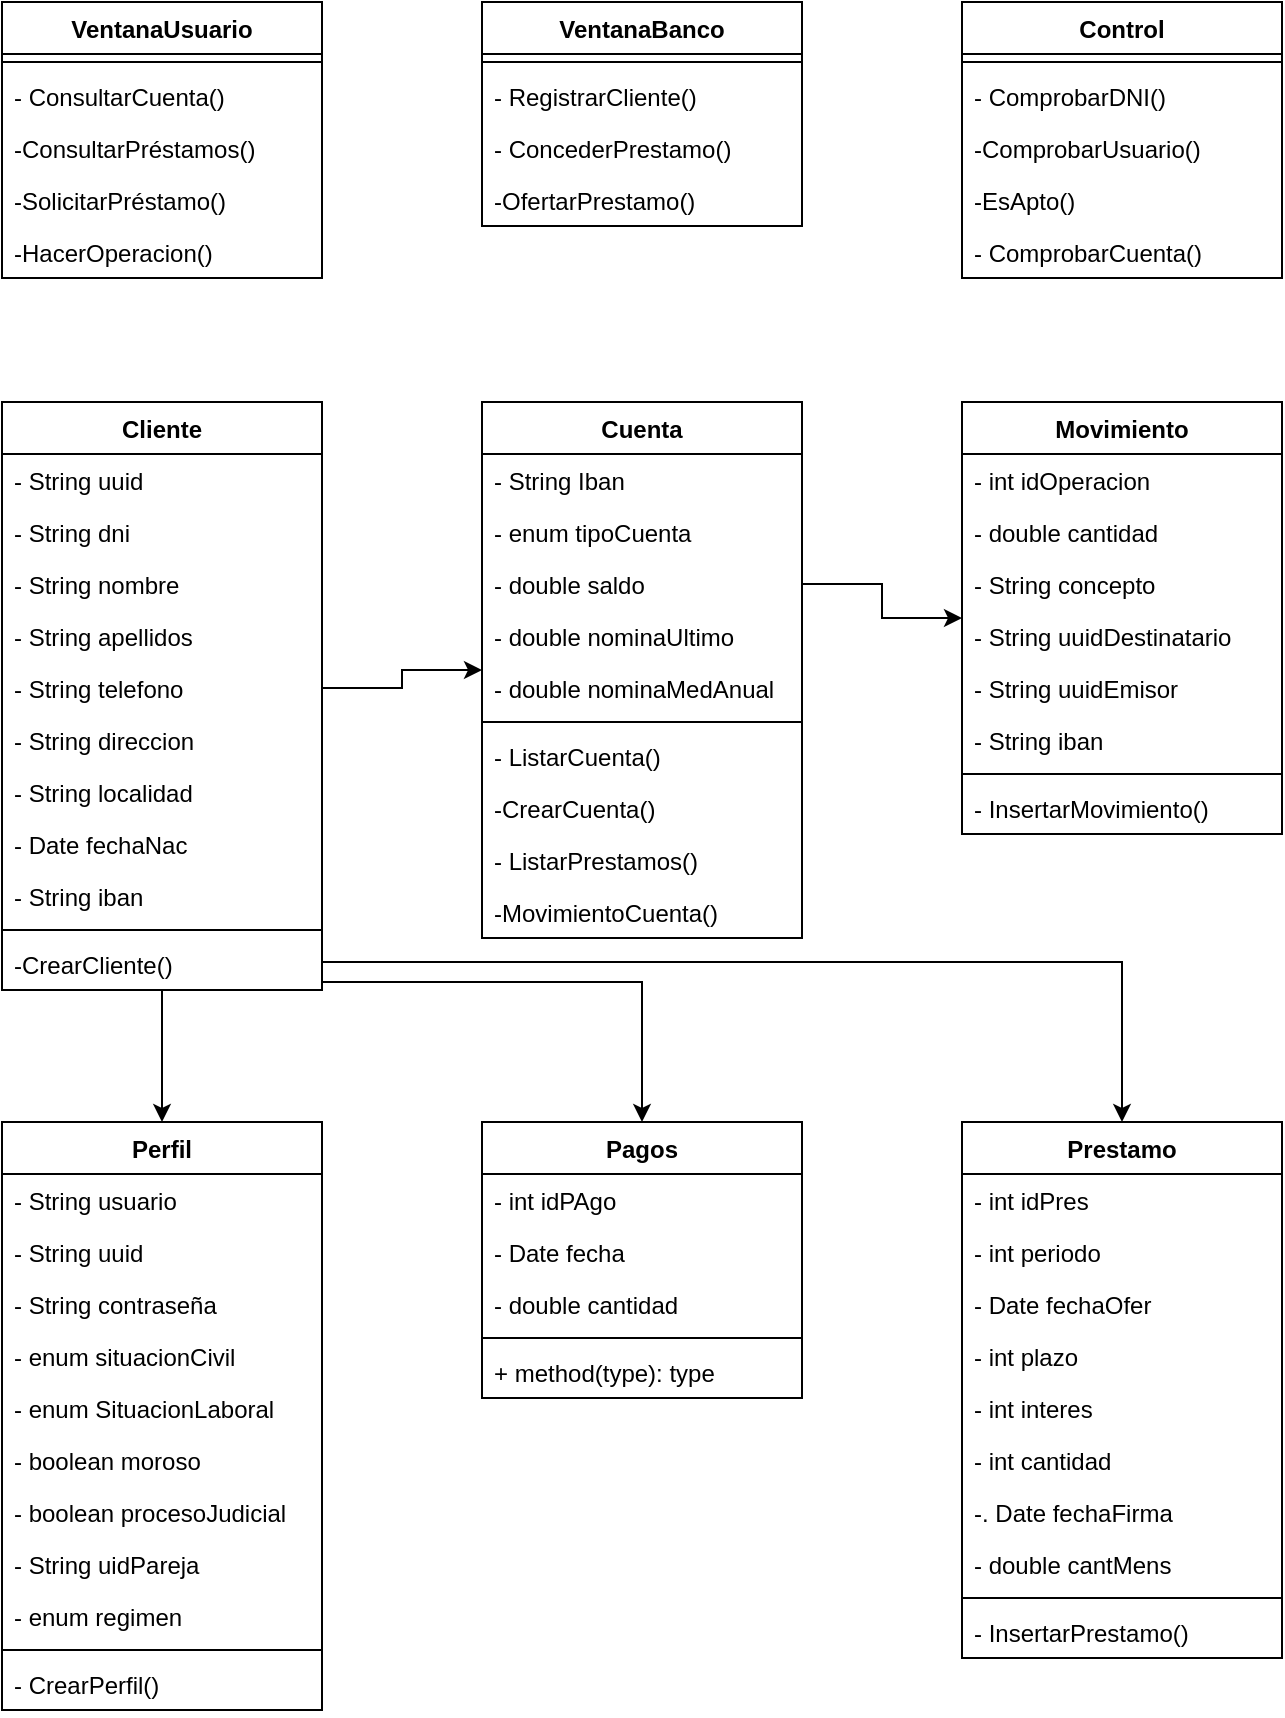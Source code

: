 <mxfile version="19.0.2" type="device"><diagram id="g6jgEH54Piz-f8eQTLdf" name="Página-1"><mxGraphModel dx="926" dy="865" grid="1" gridSize="10" guides="1" tooltips="1" connect="1" arrows="1" fold="1" page="1" pageScale="1" pageWidth="827" pageHeight="1169" math="0" shadow="0"><root><mxCell id="0"/><mxCell id="1" parent="0"/><mxCell id="GxhxwCAYesetiN9Tgt_O-1" value="VentanaUsuario" style="swimlane;fontStyle=1;align=center;verticalAlign=top;childLayout=stackLayout;horizontal=1;startSize=26;horizontalStack=0;resizeParent=1;resizeParentMax=0;resizeLast=0;collapsible=1;marginBottom=0;" parent="1" vertex="1"><mxGeometry x="40" y="40" width="160" height="138" as="geometry"/></mxCell><mxCell id="GxhxwCAYesetiN9Tgt_O-3" value="" style="line;strokeWidth=1;fillColor=none;align=left;verticalAlign=middle;spacingTop=-1;spacingLeft=3;spacingRight=3;rotatable=0;labelPosition=right;points=[];portConstraint=eastwest;" parent="GxhxwCAYesetiN9Tgt_O-1" vertex="1"><mxGeometry y="26" width="160" height="8" as="geometry"/></mxCell><mxCell id="GxhxwCAYesetiN9Tgt_O-4" value="- ConsultarCuenta()" style="text;strokeColor=none;fillColor=none;align=left;verticalAlign=top;spacingLeft=4;spacingRight=4;overflow=hidden;rotatable=0;points=[[0,0.5],[1,0.5]];portConstraint=eastwest;" parent="GxhxwCAYesetiN9Tgt_O-1" vertex="1"><mxGeometry y="34" width="160" height="26" as="geometry"/></mxCell><mxCell id="GxhxwCAYesetiN9Tgt_O-5" value="-ConsultarPréstamos()" style="text;strokeColor=none;fillColor=none;align=left;verticalAlign=top;spacingLeft=4;spacingRight=4;overflow=hidden;rotatable=0;points=[[0,0.5],[1,0.5]];portConstraint=eastwest;" parent="GxhxwCAYesetiN9Tgt_O-1" vertex="1"><mxGeometry y="60" width="160" height="26" as="geometry"/></mxCell><mxCell id="GxhxwCAYesetiN9Tgt_O-6" value="-SolicitarPréstamo()" style="text;strokeColor=none;fillColor=none;align=left;verticalAlign=top;spacingLeft=4;spacingRight=4;overflow=hidden;rotatable=0;points=[[0,0.5],[1,0.5]];portConstraint=eastwest;" parent="GxhxwCAYesetiN9Tgt_O-1" vertex="1"><mxGeometry y="86" width="160" height="26" as="geometry"/></mxCell><mxCell id="GxhxwCAYesetiN9Tgt_O-7" value="-HacerOperacion()" style="text;strokeColor=none;fillColor=none;align=left;verticalAlign=top;spacingLeft=4;spacingRight=4;overflow=hidden;rotatable=0;points=[[0,0.5],[1,0.5]];portConstraint=eastwest;" parent="GxhxwCAYesetiN9Tgt_O-1" vertex="1"><mxGeometry y="112" width="160" height="26" as="geometry"/></mxCell><mxCell id="GxhxwCAYesetiN9Tgt_O-8" value="Control" style="swimlane;fontStyle=1;align=center;verticalAlign=top;childLayout=stackLayout;horizontal=1;startSize=26;horizontalStack=0;resizeParent=1;resizeParentMax=0;resizeLast=0;collapsible=1;marginBottom=0;" parent="1" vertex="1"><mxGeometry x="520" y="40" width="160" height="138" as="geometry"/></mxCell><mxCell id="GxhxwCAYesetiN9Tgt_O-10" value="" style="line;strokeWidth=1;fillColor=none;align=left;verticalAlign=middle;spacingTop=-1;spacingLeft=3;spacingRight=3;rotatable=0;labelPosition=right;points=[];portConstraint=eastwest;" parent="GxhxwCAYesetiN9Tgt_O-8" vertex="1"><mxGeometry y="26" width="160" height="8" as="geometry"/></mxCell><mxCell id="GxhxwCAYesetiN9Tgt_O-11" value="- ComprobarDNI()" style="text;strokeColor=none;fillColor=none;align=left;verticalAlign=top;spacingLeft=4;spacingRight=4;overflow=hidden;rotatable=0;points=[[0,0.5],[1,0.5]];portConstraint=eastwest;" parent="GxhxwCAYesetiN9Tgt_O-8" vertex="1"><mxGeometry y="34" width="160" height="26" as="geometry"/></mxCell><mxCell id="uJLY1gZ6mBaAz9pZgg9Q-10" value="-ComprobarUsuario()" style="text;strokeColor=none;fillColor=none;align=left;verticalAlign=top;spacingLeft=4;spacingRight=4;overflow=hidden;rotatable=0;points=[[0,0.5],[1,0.5]];portConstraint=eastwest;" vertex="1" parent="GxhxwCAYesetiN9Tgt_O-8"><mxGeometry y="60" width="160" height="26" as="geometry"/></mxCell><mxCell id="uJLY1gZ6mBaAz9pZgg9Q-9" value="-EsApto()" style="text;strokeColor=none;fillColor=none;align=left;verticalAlign=top;spacingLeft=4;spacingRight=4;overflow=hidden;rotatable=0;points=[[0,0.5],[1,0.5]];portConstraint=eastwest;" vertex="1" parent="GxhxwCAYesetiN9Tgt_O-8"><mxGeometry y="86" width="160" height="26" as="geometry"/></mxCell><mxCell id="uJLY1gZ6mBaAz9pZgg9Q-8" value="- ComprobarCuenta()" style="text;strokeColor=none;fillColor=none;align=left;verticalAlign=top;spacingLeft=4;spacingRight=4;overflow=hidden;rotatable=0;points=[[0,0.5],[1,0.5]];portConstraint=eastwest;" vertex="1" parent="GxhxwCAYesetiN9Tgt_O-8"><mxGeometry y="112" width="160" height="26" as="geometry"/></mxCell><mxCell id="uJLY1gZ6mBaAz9pZgg9Q-1" value="VentanaBanco" style="swimlane;fontStyle=1;align=center;verticalAlign=top;childLayout=stackLayout;horizontal=1;startSize=26;horizontalStack=0;resizeParent=1;resizeParentMax=0;resizeLast=0;collapsible=1;marginBottom=0;" vertex="1" parent="1"><mxGeometry x="280" y="40" width="160" height="112" as="geometry"/></mxCell><mxCell id="uJLY1gZ6mBaAz9pZgg9Q-3" value="" style="line;strokeWidth=1;fillColor=none;align=left;verticalAlign=middle;spacingTop=-1;spacingLeft=3;spacingRight=3;rotatable=0;labelPosition=right;points=[];portConstraint=eastwest;" vertex="1" parent="uJLY1gZ6mBaAz9pZgg9Q-1"><mxGeometry y="26" width="160" height="8" as="geometry"/></mxCell><mxCell id="uJLY1gZ6mBaAz9pZgg9Q-4" value="- RegistrarCliente()" style="text;strokeColor=none;fillColor=none;align=left;verticalAlign=top;spacingLeft=4;spacingRight=4;overflow=hidden;rotatable=0;points=[[0,0.5],[1,0.5]];portConstraint=eastwest;" vertex="1" parent="uJLY1gZ6mBaAz9pZgg9Q-1"><mxGeometry y="34" width="160" height="26" as="geometry"/></mxCell><mxCell id="uJLY1gZ6mBaAz9pZgg9Q-7" value="- ConcederPrestamo()" style="text;strokeColor=none;fillColor=none;align=left;verticalAlign=top;spacingLeft=4;spacingRight=4;overflow=hidden;rotatable=0;points=[[0,0.5],[1,0.5]];portConstraint=eastwest;" vertex="1" parent="uJLY1gZ6mBaAz9pZgg9Q-1"><mxGeometry y="60" width="160" height="26" as="geometry"/></mxCell><mxCell id="uJLY1gZ6mBaAz9pZgg9Q-6" value="-OfertarPrestamo()" style="text;strokeColor=none;fillColor=none;align=left;verticalAlign=top;spacingLeft=4;spacingRight=4;overflow=hidden;rotatable=0;points=[[0,0.5],[1,0.5]];portConstraint=eastwest;" vertex="1" parent="uJLY1gZ6mBaAz9pZgg9Q-1"><mxGeometry y="86" width="160" height="26" as="geometry"/></mxCell><mxCell id="uJLY1gZ6mBaAz9pZgg9Q-15" value="Cuenta" style="swimlane;fontStyle=1;align=center;verticalAlign=top;childLayout=stackLayout;horizontal=1;startSize=26;horizontalStack=0;resizeParent=1;resizeParentMax=0;resizeLast=0;collapsible=1;marginBottom=0;" vertex="1" parent="1"><mxGeometry x="280" y="240" width="160" height="268" as="geometry"/></mxCell><mxCell id="uJLY1gZ6mBaAz9pZgg9Q-16" value="- String Iban" style="text;strokeColor=none;fillColor=none;align=left;verticalAlign=top;spacingLeft=4;spacingRight=4;overflow=hidden;rotatable=0;points=[[0,0.5],[1,0.5]];portConstraint=eastwest;" vertex="1" parent="uJLY1gZ6mBaAz9pZgg9Q-15"><mxGeometry y="26" width="160" height="26" as="geometry"/></mxCell><mxCell id="uJLY1gZ6mBaAz9pZgg9Q-39" value="- enum tipoCuenta" style="text;strokeColor=none;fillColor=none;align=left;verticalAlign=top;spacingLeft=4;spacingRight=4;overflow=hidden;rotatable=0;points=[[0,0.5],[1,0.5]];portConstraint=eastwest;" vertex="1" parent="uJLY1gZ6mBaAz9pZgg9Q-15"><mxGeometry y="52" width="160" height="26" as="geometry"/></mxCell><mxCell id="uJLY1gZ6mBaAz9pZgg9Q-38" value="- double saldo" style="text;strokeColor=none;fillColor=none;align=left;verticalAlign=top;spacingLeft=4;spacingRight=4;overflow=hidden;rotatable=0;points=[[0,0.5],[1,0.5]];portConstraint=eastwest;" vertex="1" parent="uJLY1gZ6mBaAz9pZgg9Q-15"><mxGeometry y="78" width="160" height="26" as="geometry"/></mxCell><mxCell id="uJLY1gZ6mBaAz9pZgg9Q-37" value="- double nominaUltimo" style="text;strokeColor=none;fillColor=none;align=left;verticalAlign=top;spacingLeft=4;spacingRight=4;overflow=hidden;rotatable=0;points=[[0,0.5],[1,0.5]];portConstraint=eastwest;" vertex="1" parent="uJLY1gZ6mBaAz9pZgg9Q-15"><mxGeometry y="104" width="160" height="26" as="geometry"/></mxCell><mxCell id="uJLY1gZ6mBaAz9pZgg9Q-36" value="- double nominaMedAnual" style="text;strokeColor=none;fillColor=none;align=left;verticalAlign=top;spacingLeft=4;spacingRight=4;overflow=hidden;rotatable=0;points=[[0,0.5],[1,0.5]];portConstraint=eastwest;" vertex="1" parent="uJLY1gZ6mBaAz9pZgg9Q-15"><mxGeometry y="130" width="160" height="26" as="geometry"/></mxCell><mxCell id="uJLY1gZ6mBaAz9pZgg9Q-17" value="" style="line;strokeWidth=1;fillColor=none;align=left;verticalAlign=middle;spacingTop=-1;spacingLeft=3;spacingRight=3;rotatable=0;labelPosition=right;points=[];portConstraint=eastwest;" vertex="1" parent="uJLY1gZ6mBaAz9pZgg9Q-15"><mxGeometry y="156" width="160" height="8" as="geometry"/></mxCell><mxCell id="uJLY1gZ6mBaAz9pZgg9Q-18" value="- ListarCuenta()" style="text;strokeColor=none;fillColor=none;align=left;verticalAlign=top;spacingLeft=4;spacingRight=4;overflow=hidden;rotatable=0;points=[[0,0.5],[1,0.5]];portConstraint=eastwest;" vertex="1" parent="uJLY1gZ6mBaAz9pZgg9Q-15"><mxGeometry y="164" width="160" height="26" as="geometry"/></mxCell><mxCell id="uJLY1gZ6mBaAz9pZgg9Q-25" value="-CrearCuenta()" style="text;strokeColor=none;fillColor=none;align=left;verticalAlign=top;spacingLeft=4;spacingRight=4;overflow=hidden;rotatable=0;points=[[0,0.5],[1,0.5]];portConstraint=eastwest;" vertex="1" parent="uJLY1gZ6mBaAz9pZgg9Q-15"><mxGeometry y="190" width="160" height="26" as="geometry"/></mxCell><mxCell id="uJLY1gZ6mBaAz9pZgg9Q-24" value="- ListarPrestamos()" style="text;strokeColor=none;fillColor=none;align=left;verticalAlign=top;spacingLeft=4;spacingRight=4;overflow=hidden;rotatable=0;points=[[0,0.5],[1,0.5]];portConstraint=eastwest;" vertex="1" parent="uJLY1gZ6mBaAz9pZgg9Q-15"><mxGeometry y="216" width="160" height="26" as="geometry"/></mxCell><mxCell id="uJLY1gZ6mBaAz9pZgg9Q-26" value="-MovimientoCuenta()" style="text;strokeColor=none;fillColor=none;align=left;verticalAlign=top;spacingLeft=4;spacingRight=4;overflow=hidden;rotatable=0;points=[[0,0.5],[1,0.5]];portConstraint=eastwest;" vertex="1" parent="uJLY1gZ6mBaAz9pZgg9Q-15"><mxGeometry y="242" width="160" height="26" as="geometry"/></mxCell><mxCell id="uJLY1gZ6mBaAz9pZgg9Q-75" style="edgeStyle=orthogonalEdgeStyle;rounded=0;orthogonalLoop=1;jettySize=auto;html=1;" edge="1" parent="1" source="uJLY1gZ6mBaAz9pZgg9Q-19" target="uJLY1gZ6mBaAz9pZgg9Q-61"><mxGeometry relative="1" as="geometry"/></mxCell><mxCell id="uJLY1gZ6mBaAz9pZgg9Q-82" style="edgeStyle=orthogonalEdgeStyle;rounded=0;orthogonalLoop=1;jettySize=auto;html=1;entryX=0.5;entryY=0;entryDx=0;entryDy=0;" edge="1" parent="1" source="uJLY1gZ6mBaAz9pZgg9Q-19" target="uJLY1gZ6mBaAz9pZgg9Q-76"><mxGeometry relative="1" as="geometry"><Array as="points"><mxPoint x="360" y="530"/></Array></mxGeometry></mxCell><mxCell id="uJLY1gZ6mBaAz9pZgg9Q-83" style="edgeStyle=orthogonalEdgeStyle;rounded=0;orthogonalLoop=1;jettySize=auto;html=1;" edge="1" parent="1" source="uJLY1gZ6mBaAz9pZgg9Q-19" target="uJLY1gZ6mBaAz9pZgg9Q-31"><mxGeometry relative="1" as="geometry"><Array as="points"><mxPoint x="600" y="520"/></Array></mxGeometry></mxCell><mxCell id="uJLY1gZ6mBaAz9pZgg9Q-19" value="Cliente" style="swimlane;fontStyle=1;align=center;verticalAlign=top;childLayout=stackLayout;horizontal=1;startSize=26;horizontalStack=0;resizeParent=1;resizeParentMax=0;resizeLast=0;collapsible=1;marginBottom=0;" vertex="1" parent="1"><mxGeometry x="40" y="240" width="160" height="294" as="geometry"/></mxCell><mxCell id="uJLY1gZ6mBaAz9pZgg9Q-20" value="- String uuid" style="text;strokeColor=none;fillColor=none;align=left;verticalAlign=top;spacingLeft=4;spacingRight=4;overflow=hidden;rotatable=0;points=[[0,0.5],[1,0.5]];portConstraint=eastwest;" vertex="1" parent="uJLY1gZ6mBaAz9pZgg9Q-19"><mxGeometry y="26" width="160" height="26" as="geometry"/></mxCell><mxCell id="uJLY1gZ6mBaAz9pZgg9Q-43" value="- String dni" style="text;strokeColor=none;fillColor=none;align=left;verticalAlign=top;spacingLeft=4;spacingRight=4;overflow=hidden;rotatable=0;points=[[0,0.5],[1,0.5]];portConstraint=eastwest;" vertex="1" parent="uJLY1gZ6mBaAz9pZgg9Q-19"><mxGeometry y="52" width="160" height="26" as="geometry"/></mxCell><mxCell id="uJLY1gZ6mBaAz9pZgg9Q-42" value="- String nombre" style="text;strokeColor=none;fillColor=none;align=left;verticalAlign=top;spacingLeft=4;spacingRight=4;overflow=hidden;rotatable=0;points=[[0,0.5],[1,0.5]];portConstraint=eastwest;" vertex="1" parent="uJLY1gZ6mBaAz9pZgg9Q-19"><mxGeometry y="78" width="160" height="26" as="geometry"/></mxCell><mxCell id="uJLY1gZ6mBaAz9pZgg9Q-41" value="- String apellidos" style="text;strokeColor=none;fillColor=none;align=left;verticalAlign=top;spacingLeft=4;spacingRight=4;overflow=hidden;rotatable=0;points=[[0,0.5],[1,0.5]];portConstraint=eastwest;" vertex="1" parent="uJLY1gZ6mBaAz9pZgg9Q-19"><mxGeometry y="104" width="160" height="26" as="geometry"/></mxCell><mxCell id="uJLY1gZ6mBaAz9pZgg9Q-40" value="- String telefono" style="text;strokeColor=none;fillColor=none;align=left;verticalAlign=top;spacingLeft=4;spacingRight=4;overflow=hidden;rotatable=0;points=[[0,0.5],[1,0.5]];portConstraint=eastwest;" vertex="1" parent="uJLY1gZ6mBaAz9pZgg9Q-19"><mxGeometry y="130" width="160" height="26" as="geometry"/></mxCell><mxCell id="uJLY1gZ6mBaAz9pZgg9Q-47" value="- String direccion" style="text;strokeColor=none;fillColor=none;align=left;verticalAlign=top;spacingLeft=4;spacingRight=4;overflow=hidden;rotatable=0;points=[[0,0.5],[1,0.5]];portConstraint=eastwest;" vertex="1" parent="uJLY1gZ6mBaAz9pZgg9Q-19"><mxGeometry y="156" width="160" height="26" as="geometry"/></mxCell><mxCell id="uJLY1gZ6mBaAz9pZgg9Q-46" value="- String localidad" style="text;strokeColor=none;fillColor=none;align=left;verticalAlign=top;spacingLeft=4;spacingRight=4;overflow=hidden;rotatable=0;points=[[0,0.5],[1,0.5]];portConstraint=eastwest;" vertex="1" parent="uJLY1gZ6mBaAz9pZgg9Q-19"><mxGeometry y="182" width="160" height="26" as="geometry"/></mxCell><mxCell id="uJLY1gZ6mBaAz9pZgg9Q-45" value="- Date fechaNac" style="text;strokeColor=none;fillColor=none;align=left;verticalAlign=top;spacingLeft=4;spacingRight=4;overflow=hidden;rotatable=0;points=[[0,0.5],[1,0.5]];portConstraint=eastwest;" vertex="1" parent="uJLY1gZ6mBaAz9pZgg9Q-19"><mxGeometry y="208" width="160" height="26" as="geometry"/></mxCell><mxCell id="uJLY1gZ6mBaAz9pZgg9Q-44" value="- String iban" style="text;strokeColor=none;fillColor=none;align=left;verticalAlign=top;spacingLeft=4;spacingRight=4;overflow=hidden;rotatable=0;points=[[0,0.5],[1,0.5]];portConstraint=eastwest;" vertex="1" parent="uJLY1gZ6mBaAz9pZgg9Q-19"><mxGeometry y="234" width="160" height="26" as="geometry"/></mxCell><mxCell id="uJLY1gZ6mBaAz9pZgg9Q-21" value="" style="line;strokeWidth=1;fillColor=none;align=left;verticalAlign=middle;spacingTop=-1;spacingLeft=3;spacingRight=3;rotatable=0;labelPosition=right;points=[];portConstraint=eastwest;" vertex="1" parent="uJLY1gZ6mBaAz9pZgg9Q-19"><mxGeometry y="260" width="160" height="8" as="geometry"/></mxCell><mxCell id="uJLY1gZ6mBaAz9pZgg9Q-23" value="-CrearCliente()" style="text;strokeColor=none;fillColor=none;align=left;verticalAlign=top;spacingLeft=4;spacingRight=4;overflow=hidden;rotatable=0;points=[[0,0.5],[1,0.5]];portConstraint=eastwest;" vertex="1" parent="uJLY1gZ6mBaAz9pZgg9Q-19"><mxGeometry y="268" width="160" height="26" as="geometry"/></mxCell><mxCell id="uJLY1gZ6mBaAz9pZgg9Q-27" value="Movimiento" style="swimlane;fontStyle=1;align=center;verticalAlign=top;childLayout=stackLayout;horizontal=1;startSize=26;horizontalStack=0;resizeParent=1;resizeParentMax=0;resizeLast=0;collapsible=1;marginBottom=0;" vertex="1" parent="1"><mxGeometry x="520" y="240" width="160" height="216" as="geometry"/></mxCell><mxCell id="uJLY1gZ6mBaAz9pZgg9Q-28" value="- int idOperacion" style="text;strokeColor=none;fillColor=none;align=left;verticalAlign=top;spacingLeft=4;spacingRight=4;overflow=hidden;rotatable=0;points=[[0,0.5],[1,0.5]];portConstraint=eastwest;" vertex="1" parent="uJLY1gZ6mBaAz9pZgg9Q-27"><mxGeometry y="26" width="160" height="26" as="geometry"/></mxCell><mxCell id="uJLY1gZ6mBaAz9pZgg9Q-58" value="- double cantidad" style="text;strokeColor=none;fillColor=none;align=left;verticalAlign=top;spacingLeft=4;spacingRight=4;overflow=hidden;rotatable=0;points=[[0,0.5],[1,0.5]];portConstraint=eastwest;" vertex="1" parent="uJLY1gZ6mBaAz9pZgg9Q-27"><mxGeometry y="52" width="160" height="26" as="geometry"/></mxCell><mxCell id="uJLY1gZ6mBaAz9pZgg9Q-57" value="- String concepto" style="text;strokeColor=none;fillColor=none;align=left;verticalAlign=top;spacingLeft=4;spacingRight=4;overflow=hidden;rotatable=0;points=[[0,0.5],[1,0.5]];portConstraint=eastwest;" vertex="1" parent="uJLY1gZ6mBaAz9pZgg9Q-27"><mxGeometry y="78" width="160" height="26" as="geometry"/></mxCell><mxCell id="uJLY1gZ6mBaAz9pZgg9Q-56" value="- String uuidDestinatario" style="text;strokeColor=none;fillColor=none;align=left;verticalAlign=top;spacingLeft=4;spacingRight=4;overflow=hidden;rotatable=0;points=[[0,0.5],[1,0.5]];portConstraint=eastwest;" vertex="1" parent="uJLY1gZ6mBaAz9pZgg9Q-27"><mxGeometry y="104" width="160" height="26" as="geometry"/></mxCell><mxCell id="uJLY1gZ6mBaAz9pZgg9Q-55" value="- String uuidEmisor" style="text;strokeColor=none;fillColor=none;align=left;verticalAlign=top;spacingLeft=4;spacingRight=4;overflow=hidden;rotatable=0;points=[[0,0.5],[1,0.5]];portConstraint=eastwest;" vertex="1" parent="uJLY1gZ6mBaAz9pZgg9Q-27"><mxGeometry y="130" width="160" height="26" as="geometry"/></mxCell><mxCell id="uJLY1gZ6mBaAz9pZgg9Q-60" value="- String iban" style="text;strokeColor=none;fillColor=none;align=left;verticalAlign=top;spacingLeft=4;spacingRight=4;overflow=hidden;rotatable=0;points=[[0,0.5],[1,0.5]];portConstraint=eastwest;" vertex="1" parent="uJLY1gZ6mBaAz9pZgg9Q-27"><mxGeometry y="156" width="160" height="26" as="geometry"/></mxCell><mxCell id="uJLY1gZ6mBaAz9pZgg9Q-29" value="" style="line;strokeWidth=1;fillColor=none;align=left;verticalAlign=middle;spacingTop=-1;spacingLeft=3;spacingRight=3;rotatable=0;labelPosition=right;points=[];portConstraint=eastwest;" vertex="1" parent="uJLY1gZ6mBaAz9pZgg9Q-27"><mxGeometry y="182" width="160" height="8" as="geometry"/></mxCell><mxCell id="uJLY1gZ6mBaAz9pZgg9Q-30" value="- InsertarMovimiento()" style="text;strokeColor=none;fillColor=none;align=left;verticalAlign=top;spacingLeft=4;spacingRight=4;overflow=hidden;rotatable=0;points=[[0,0.5],[1,0.5]];portConstraint=eastwest;" vertex="1" parent="uJLY1gZ6mBaAz9pZgg9Q-27"><mxGeometry y="190" width="160" height="26" as="geometry"/></mxCell><mxCell id="uJLY1gZ6mBaAz9pZgg9Q-31" value="Prestamo" style="swimlane;fontStyle=1;align=center;verticalAlign=top;childLayout=stackLayout;horizontal=1;startSize=26;horizontalStack=0;resizeParent=1;resizeParentMax=0;resizeLast=0;collapsible=1;marginBottom=0;" vertex="1" parent="1"><mxGeometry x="520" y="600" width="160" height="268" as="geometry"/></mxCell><mxCell id="uJLY1gZ6mBaAz9pZgg9Q-32" value="- int idPres" style="text;strokeColor=none;fillColor=none;align=left;verticalAlign=top;spacingLeft=4;spacingRight=4;overflow=hidden;rotatable=0;points=[[0,0.5],[1,0.5]];portConstraint=eastwest;" vertex="1" parent="uJLY1gZ6mBaAz9pZgg9Q-31"><mxGeometry y="26" width="160" height="26" as="geometry"/></mxCell><mxCell id="uJLY1gZ6mBaAz9pZgg9Q-53" value="- int periodo" style="text;strokeColor=none;fillColor=none;align=left;verticalAlign=top;spacingLeft=4;spacingRight=4;overflow=hidden;rotatable=0;points=[[0,0.5],[1,0.5]];portConstraint=eastwest;" vertex="1" parent="uJLY1gZ6mBaAz9pZgg9Q-31"><mxGeometry y="52" width="160" height="26" as="geometry"/></mxCell><mxCell id="uJLY1gZ6mBaAz9pZgg9Q-52" value="- Date fechaOfer" style="text;strokeColor=none;fillColor=none;align=left;verticalAlign=top;spacingLeft=4;spacingRight=4;overflow=hidden;rotatable=0;points=[[0,0.5],[1,0.5]];portConstraint=eastwest;" vertex="1" parent="uJLY1gZ6mBaAz9pZgg9Q-31"><mxGeometry y="78" width="160" height="26" as="geometry"/></mxCell><mxCell id="uJLY1gZ6mBaAz9pZgg9Q-51" value="- int plazo" style="text;strokeColor=none;fillColor=none;align=left;verticalAlign=top;spacingLeft=4;spacingRight=4;overflow=hidden;rotatable=0;points=[[0,0.5],[1,0.5]];portConstraint=eastwest;" vertex="1" parent="uJLY1gZ6mBaAz9pZgg9Q-31"><mxGeometry y="104" width="160" height="26" as="geometry"/></mxCell><mxCell id="uJLY1gZ6mBaAz9pZgg9Q-50" value="- int interes" style="text;strokeColor=none;fillColor=none;align=left;verticalAlign=top;spacingLeft=4;spacingRight=4;overflow=hidden;rotatable=0;points=[[0,0.5],[1,0.5]];portConstraint=eastwest;" vertex="1" parent="uJLY1gZ6mBaAz9pZgg9Q-31"><mxGeometry y="130" width="160" height="26" as="geometry"/></mxCell><mxCell id="uJLY1gZ6mBaAz9pZgg9Q-49" value="- int cantidad" style="text;strokeColor=none;fillColor=none;align=left;verticalAlign=top;spacingLeft=4;spacingRight=4;overflow=hidden;rotatable=0;points=[[0,0.5],[1,0.5]];portConstraint=eastwest;" vertex="1" parent="uJLY1gZ6mBaAz9pZgg9Q-31"><mxGeometry y="156" width="160" height="26" as="geometry"/></mxCell><mxCell id="uJLY1gZ6mBaAz9pZgg9Q-48" value="-. Date fechaFirma" style="text;strokeColor=none;fillColor=none;align=left;verticalAlign=top;spacingLeft=4;spacingRight=4;overflow=hidden;rotatable=0;points=[[0,0.5],[1,0.5]];portConstraint=eastwest;" vertex="1" parent="uJLY1gZ6mBaAz9pZgg9Q-31"><mxGeometry y="182" width="160" height="26" as="geometry"/></mxCell><mxCell id="uJLY1gZ6mBaAz9pZgg9Q-54" value="- double cantMens" style="text;strokeColor=none;fillColor=none;align=left;verticalAlign=top;spacingLeft=4;spacingRight=4;overflow=hidden;rotatable=0;points=[[0,0.5],[1,0.5]];portConstraint=eastwest;" vertex="1" parent="uJLY1gZ6mBaAz9pZgg9Q-31"><mxGeometry y="208" width="160" height="26" as="geometry"/></mxCell><mxCell id="uJLY1gZ6mBaAz9pZgg9Q-33" value="" style="line;strokeWidth=1;fillColor=none;align=left;verticalAlign=middle;spacingTop=-1;spacingLeft=3;spacingRight=3;rotatable=0;labelPosition=right;points=[];portConstraint=eastwest;" vertex="1" parent="uJLY1gZ6mBaAz9pZgg9Q-31"><mxGeometry y="234" width="160" height="8" as="geometry"/></mxCell><mxCell id="uJLY1gZ6mBaAz9pZgg9Q-34" value="- InsertarPrestamo()" style="text;strokeColor=none;fillColor=none;align=left;verticalAlign=top;spacingLeft=4;spacingRight=4;overflow=hidden;rotatable=0;points=[[0,0.5],[1,0.5]];portConstraint=eastwest;" vertex="1" parent="uJLY1gZ6mBaAz9pZgg9Q-31"><mxGeometry y="242" width="160" height="26" as="geometry"/></mxCell><mxCell id="uJLY1gZ6mBaAz9pZgg9Q-61" value="Perfil" style="swimlane;fontStyle=1;align=center;verticalAlign=top;childLayout=stackLayout;horizontal=1;startSize=26;horizontalStack=0;resizeParent=1;resizeParentMax=0;resizeLast=0;collapsible=1;marginBottom=0;" vertex="1" parent="1"><mxGeometry x="40" y="600" width="160" height="294" as="geometry"/></mxCell><mxCell id="uJLY1gZ6mBaAz9pZgg9Q-62" value="- String usuario" style="text;strokeColor=none;fillColor=none;align=left;verticalAlign=top;spacingLeft=4;spacingRight=4;overflow=hidden;rotatable=0;points=[[0,0.5],[1,0.5]];portConstraint=eastwest;" vertex="1" parent="uJLY1gZ6mBaAz9pZgg9Q-61"><mxGeometry y="26" width="160" height="26" as="geometry"/></mxCell><mxCell id="uJLY1gZ6mBaAz9pZgg9Q-67" value="- String uuid" style="text;strokeColor=none;fillColor=none;align=left;verticalAlign=top;spacingLeft=4;spacingRight=4;overflow=hidden;rotatable=0;points=[[0,0.5],[1,0.5]];portConstraint=eastwest;" vertex="1" parent="uJLY1gZ6mBaAz9pZgg9Q-61"><mxGeometry y="52" width="160" height="26" as="geometry"/></mxCell><mxCell id="uJLY1gZ6mBaAz9pZgg9Q-66" value="- String contraseña" style="text;strokeColor=none;fillColor=none;align=left;verticalAlign=top;spacingLeft=4;spacingRight=4;overflow=hidden;rotatable=0;points=[[0,0.5],[1,0.5]];portConstraint=eastwest;" vertex="1" parent="uJLY1gZ6mBaAz9pZgg9Q-61"><mxGeometry y="78" width="160" height="26" as="geometry"/></mxCell><mxCell id="uJLY1gZ6mBaAz9pZgg9Q-65" value="- enum situacionCivil" style="text;strokeColor=none;fillColor=none;align=left;verticalAlign=top;spacingLeft=4;spacingRight=4;overflow=hidden;rotatable=0;points=[[0,0.5],[1,0.5]];portConstraint=eastwest;" vertex="1" parent="uJLY1gZ6mBaAz9pZgg9Q-61"><mxGeometry y="104" width="160" height="26" as="geometry"/></mxCell><mxCell id="uJLY1gZ6mBaAz9pZgg9Q-72" value="- enum SituacionLaboral" style="text;strokeColor=none;fillColor=none;align=left;verticalAlign=top;spacingLeft=4;spacingRight=4;overflow=hidden;rotatable=0;points=[[0,0.5],[1,0.5]];portConstraint=eastwest;" vertex="1" parent="uJLY1gZ6mBaAz9pZgg9Q-61"><mxGeometry y="130" width="160" height="26" as="geometry"/></mxCell><mxCell id="uJLY1gZ6mBaAz9pZgg9Q-71" value="- boolean moroso" style="text;strokeColor=none;fillColor=none;align=left;verticalAlign=top;spacingLeft=4;spacingRight=4;overflow=hidden;rotatable=0;points=[[0,0.5],[1,0.5]];portConstraint=eastwest;" vertex="1" parent="uJLY1gZ6mBaAz9pZgg9Q-61"><mxGeometry y="156" width="160" height="26" as="geometry"/></mxCell><mxCell id="uJLY1gZ6mBaAz9pZgg9Q-70" value="- boolean procesoJudicial" style="text;strokeColor=none;fillColor=none;align=left;verticalAlign=top;spacingLeft=4;spacingRight=4;overflow=hidden;rotatable=0;points=[[0,0.5],[1,0.5]];portConstraint=eastwest;" vertex="1" parent="uJLY1gZ6mBaAz9pZgg9Q-61"><mxGeometry y="182" width="160" height="26" as="geometry"/></mxCell><mxCell id="uJLY1gZ6mBaAz9pZgg9Q-69" value="- String uidPareja" style="text;strokeColor=none;fillColor=none;align=left;verticalAlign=top;spacingLeft=4;spacingRight=4;overflow=hidden;rotatable=0;points=[[0,0.5],[1,0.5]];portConstraint=eastwest;" vertex="1" parent="uJLY1gZ6mBaAz9pZgg9Q-61"><mxGeometry y="208" width="160" height="26" as="geometry"/></mxCell><mxCell id="uJLY1gZ6mBaAz9pZgg9Q-68" value="- enum regimen" style="text;strokeColor=none;fillColor=none;align=left;verticalAlign=top;spacingLeft=4;spacingRight=4;overflow=hidden;rotatable=0;points=[[0,0.5],[1,0.5]];portConstraint=eastwest;" vertex="1" parent="uJLY1gZ6mBaAz9pZgg9Q-61"><mxGeometry y="234" width="160" height="26" as="geometry"/></mxCell><mxCell id="uJLY1gZ6mBaAz9pZgg9Q-63" value="" style="line;strokeWidth=1;fillColor=none;align=left;verticalAlign=middle;spacingTop=-1;spacingLeft=3;spacingRight=3;rotatable=0;labelPosition=right;points=[];portConstraint=eastwest;" vertex="1" parent="uJLY1gZ6mBaAz9pZgg9Q-61"><mxGeometry y="260" width="160" height="8" as="geometry"/></mxCell><mxCell id="uJLY1gZ6mBaAz9pZgg9Q-64" value="- CrearPerfil()" style="text;strokeColor=none;fillColor=none;align=left;verticalAlign=top;spacingLeft=4;spacingRight=4;overflow=hidden;rotatable=0;points=[[0,0.5],[1,0.5]];portConstraint=eastwest;" vertex="1" parent="uJLY1gZ6mBaAz9pZgg9Q-61"><mxGeometry y="268" width="160" height="26" as="geometry"/></mxCell><mxCell id="uJLY1gZ6mBaAz9pZgg9Q-73" style="edgeStyle=orthogonalEdgeStyle;rounded=0;orthogonalLoop=1;jettySize=auto;html=1;" edge="1" parent="1" source="uJLY1gZ6mBaAz9pZgg9Q-40" target="uJLY1gZ6mBaAz9pZgg9Q-15"><mxGeometry relative="1" as="geometry"/></mxCell><mxCell id="uJLY1gZ6mBaAz9pZgg9Q-74" style="edgeStyle=orthogonalEdgeStyle;rounded=0;orthogonalLoop=1;jettySize=auto;html=1;" edge="1" parent="1" source="uJLY1gZ6mBaAz9pZgg9Q-38" target="uJLY1gZ6mBaAz9pZgg9Q-27"><mxGeometry relative="1" as="geometry"/></mxCell><mxCell id="uJLY1gZ6mBaAz9pZgg9Q-76" value="Pagos" style="swimlane;fontStyle=1;align=center;verticalAlign=top;childLayout=stackLayout;horizontal=1;startSize=26;horizontalStack=0;resizeParent=1;resizeParentMax=0;resizeLast=0;collapsible=1;marginBottom=0;" vertex="1" parent="1"><mxGeometry x="280" y="600" width="160" height="138" as="geometry"/></mxCell><mxCell id="uJLY1gZ6mBaAz9pZgg9Q-77" value="- int idPAgo" style="text;strokeColor=none;fillColor=none;align=left;verticalAlign=top;spacingLeft=4;spacingRight=4;overflow=hidden;rotatable=0;points=[[0,0.5],[1,0.5]];portConstraint=eastwest;" vertex="1" parent="uJLY1gZ6mBaAz9pZgg9Q-76"><mxGeometry y="26" width="160" height="26" as="geometry"/></mxCell><mxCell id="uJLY1gZ6mBaAz9pZgg9Q-81" value="- Date fecha" style="text;strokeColor=none;fillColor=none;align=left;verticalAlign=top;spacingLeft=4;spacingRight=4;overflow=hidden;rotatable=0;points=[[0,0.5],[1,0.5]];portConstraint=eastwest;" vertex="1" parent="uJLY1gZ6mBaAz9pZgg9Q-76"><mxGeometry y="52" width="160" height="26" as="geometry"/></mxCell><mxCell id="uJLY1gZ6mBaAz9pZgg9Q-80" value="- double cantidad" style="text;strokeColor=none;fillColor=none;align=left;verticalAlign=top;spacingLeft=4;spacingRight=4;overflow=hidden;rotatable=0;points=[[0,0.5],[1,0.5]];portConstraint=eastwest;" vertex="1" parent="uJLY1gZ6mBaAz9pZgg9Q-76"><mxGeometry y="78" width="160" height="26" as="geometry"/></mxCell><mxCell id="uJLY1gZ6mBaAz9pZgg9Q-78" value="" style="line;strokeWidth=1;fillColor=none;align=left;verticalAlign=middle;spacingTop=-1;spacingLeft=3;spacingRight=3;rotatable=0;labelPosition=right;points=[];portConstraint=eastwest;" vertex="1" parent="uJLY1gZ6mBaAz9pZgg9Q-76"><mxGeometry y="104" width="160" height="8" as="geometry"/></mxCell><mxCell id="uJLY1gZ6mBaAz9pZgg9Q-79" value="+ method(type): type" style="text;strokeColor=none;fillColor=none;align=left;verticalAlign=top;spacingLeft=4;spacingRight=4;overflow=hidden;rotatable=0;points=[[0,0.5],[1,0.5]];portConstraint=eastwest;" vertex="1" parent="uJLY1gZ6mBaAz9pZgg9Q-76"><mxGeometry y="112" width="160" height="26" as="geometry"/></mxCell></root></mxGraphModel></diagram></mxfile>